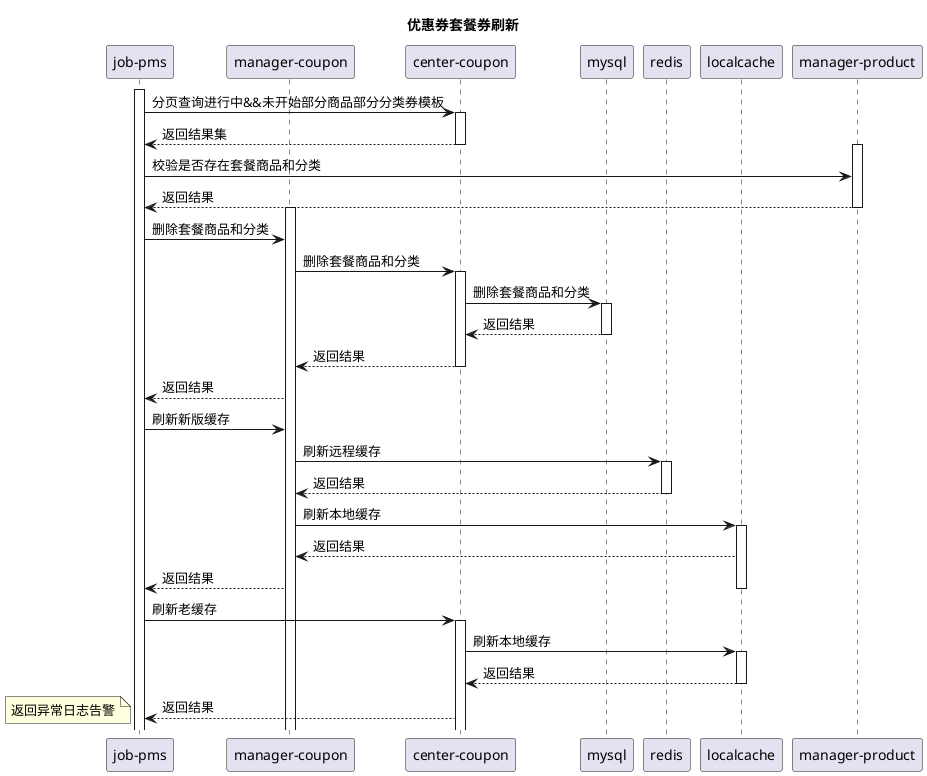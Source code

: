 @startuml
title 优惠券套餐券刷新

participant "job-pms" as  jp order 20
participant "manager-coupon" as mc order 25
participant "center-coupon" as cc order 30
participant mysql order 40
participant redis order 70
participant localcache as lc order 80
participant "manager-product" as mp order 90
activate jp
jp -> cc:分页查询进行中&&未开始部分商品部分分类券模板
activate cc
cc --> jp:返回结果集
deactivate cc
activate mp
jp -> mp:校验是否存在套餐商品和分类
mp --> jp:返回结果
deactivate mp
activate mc
jp -> mc:删除套餐商品和分类
mc -> cc:删除套餐商品和分类
activate cc
cc -> mysql:删除套餐商品和分类
activate mysql
mysql -->cc:返回结果
deactivate mysql
cc --> mc:返回结果
deactivate cc
mc --> jp:返回结果
jp -> mc:刷新新版缓存
mc -> redis:刷新远程缓存
activate redis
redis --> mc:返回结果
deactivate redis
mc -> lc:刷新本地缓存
activate lc
lc --> mc:返回结果
mc --> jp:返回结果
deactivate lc
jp -> cc:刷新老缓存
activate cc
cc -> lc:刷新本地缓存
activate lc
lc --> cc:返回结果
deactivate
cc --> jp:返回结果
note top
返回异常日志告警
end note



@enduml